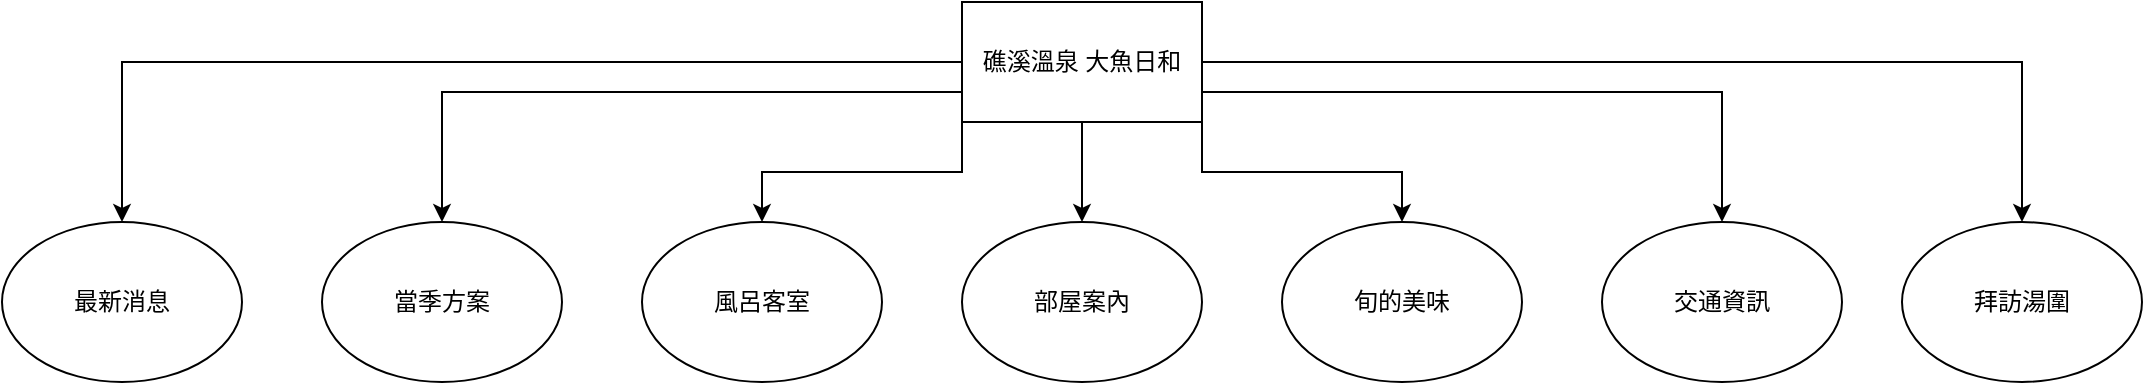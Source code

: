 <mxfile version="13.9.6" type="device"><diagram id="EaVLRKAoGGPnrVDez0Ir" name="Page-1"><mxGraphModel dx="2296" dy="825" grid="1" gridSize="10" guides="1" tooltips="1" connect="1" arrows="1" fold="1" page="1" pageScale="1" pageWidth="827" pageHeight="1169" math="0" shadow="0"><root><mxCell id="0"/><mxCell id="1" parent="0"/><mxCell id="oDJq5xXOgJ6UdjXPyuid-10" style="edgeStyle=orthogonalEdgeStyle;rounded=0;orthogonalLoop=1;jettySize=auto;html=1;exitX=0;exitY=0.5;exitDx=0;exitDy=0;entryX=0.5;entryY=0;entryDx=0;entryDy=0;" edge="1" parent="1" source="oDJq5xXOgJ6UdjXPyuid-1" target="oDJq5xXOgJ6UdjXPyuid-2"><mxGeometry relative="1" as="geometry"/></mxCell><mxCell id="oDJq5xXOgJ6UdjXPyuid-11" style="edgeStyle=orthogonalEdgeStyle;rounded=0;orthogonalLoop=1;jettySize=auto;html=1;exitX=0;exitY=0.75;exitDx=0;exitDy=0;entryX=0.5;entryY=0;entryDx=0;entryDy=0;" edge="1" parent="1" source="oDJq5xXOgJ6UdjXPyuid-1" target="oDJq5xXOgJ6UdjXPyuid-4"><mxGeometry relative="1" as="geometry"/></mxCell><mxCell id="oDJq5xXOgJ6UdjXPyuid-12" style="edgeStyle=orthogonalEdgeStyle;rounded=0;orthogonalLoop=1;jettySize=auto;html=1;exitX=0;exitY=1;exitDx=0;exitDy=0;" edge="1" parent="1" source="oDJq5xXOgJ6UdjXPyuid-1" target="oDJq5xXOgJ6UdjXPyuid-5"><mxGeometry relative="1" as="geometry"/></mxCell><mxCell id="oDJq5xXOgJ6UdjXPyuid-13" style="edgeStyle=orthogonalEdgeStyle;rounded=0;orthogonalLoop=1;jettySize=auto;html=1;exitX=0.5;exitY=1;exitDx=0;exitDy=0;entryX=0.5;entryY=0;entryDx=0;entryDy=0;" edge="1" parent="1" source="oDJq5xXOgJ6UdjXPyuid-1" target="oDJq5xXOgJ6UdjXPyuid-6"><mxGeometry relative="1" as="geometry"/></mxCell><mxCell id="oDJq5xXOgJ6UdjXPyuid-14" style="edgeStyle=orthogonalEdgeStyle;rounded=0;orthogonalLoop=1;jettySize=auto;html=1;exitX=1;exitY=1;exitDx=0;exitDy=0;entryX=0.5;entryY=0;entryDx=0;entryDy=0;" edge="1" parent="1" source="oDJq5xXOgJ6UdjXPyuid-1" target="oDJq5xXOgJ6UdjXPyuid-7"><mxGeometry relative="1" as="geometry"/></mxCell><mxCell id="oDJq5xXOgJ6UdjXPyuid-15" style="edgeStyle=orthogonalEdgeStyle;rounded=0;orthogonalLoop=1;jettySize=auto;html=1;exitX=1;exitY=0.75;exitDx=0;exitDy=0;entryX=0.5;entryY=0;entryDx=0;entryDy=0;" edge="1" parent="1" source="oDJq5xXOgJ6UdjXPyuid-1" target="oDJq5xXOgJ6UdjXPyuid-8"><mxGeometry relative="1" as="geometry"/></mxCell><mxCell id="oDJq5xXOgJ6UdjXPyuid-16" style="edgeStyle=orthogonalEdgeStyle;rounded=0;orthogonalLoop=1;jettySize=auto;html=1;exitX=1;exitY=0.5;exitDx=0;exitDy=0;entryX=0.5;entryY=0;entryDx=0;entryDy=0;" edge="1" parent="1" source="oDJq5xXOgJ6UdjXPyuid-1" target="oDJq5xXOgJ6UdjXPyuid-9"><mxGeometry relative="1" as="geometry"/></mxCell><mxCell id="oDJq5xXOgJ6UdjXPyuid-1" value="礁溪溫泉 大魚日和" style="rounded=0;whiteSpace=wrap;html=1;" vertex="1" parent="1"><mxGeometry x="360" y="10" width="120" height="60" as="geometry"/></mxCell><mxCell id="oDJq5xXOgJ6UdjXPyuid-2" value="最新消息" style="ellipse;whiteSpace=wrap;html=1;" vertex="1" parent="1"><mxGeometry x="-120" y="120" width="120" height="80" as="geometry"/></mxCell><mxCell id="oDJq5xXOgJ6UdjXPyuid-4" value="當季方案" style="ellipse;whiteSpace=wrap;html=1;" vertex="1" parent="1"><mxGeometry x="40" y="120" width="120" height="80" as="geometry"/></mxCell><mxCell id="oDJq5xXOgJ6UdjXPyuid-5" value="風呂客室" style="ellipse;whiteSpace=wrap;html=1;" vertex="1" parent="1"><mxGeometry x="200" y="120" width="120" height="80" as="geometry"/></mxCell><mxCell id="oDJq5xXOgJ6UdjXPyuid-6" value="部屋案內" style="ellipse;whiteSpace=wrap;html=1;" vertex="1" parent="1"><mxGeometry x="360" y="120" width="120" height="80" as="geometry"/></mxCell><mxCell id="oDJq5xXOgJ6UdjXPyuid-7" value="旬的美味" style="ellipse;whiteSpace=wrap;html=1;" vertex="1" parent="1"><mxGeometry x="520" y="120" width="120" height="80" as="geometry"/></mxCell><mxCell id="oDJq5xXOgJ6UdjXPyuid-8" value="交通資訊" style="ellipse;whiteSpace=wrap;html=1;" vertex="1" parent="1"><mxGeometry x="680" y="120" width="120" height="80" as="geometry"/></mxCell><mxCell id="oDJq5xXOgJ6UdjXPyuid-9" value="拜訪湯圍" style="ellipse;whiteSpace=wrap;html=1;" vertex="1" parent="1"><mxGeometry x="830" y="120" width="120" height="80" as="geometry"/></mxCell></root></mxGraphModel></diagram></mxfile>